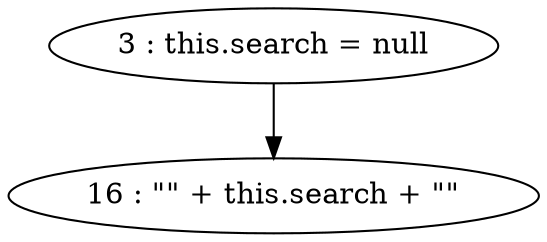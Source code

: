 digraph G {
"3 : this.search = null"
"3 : this.search = null" -> "16 : \"\" + this.search + \"\""
"16 : \"\" + this.search + \"\""
}
